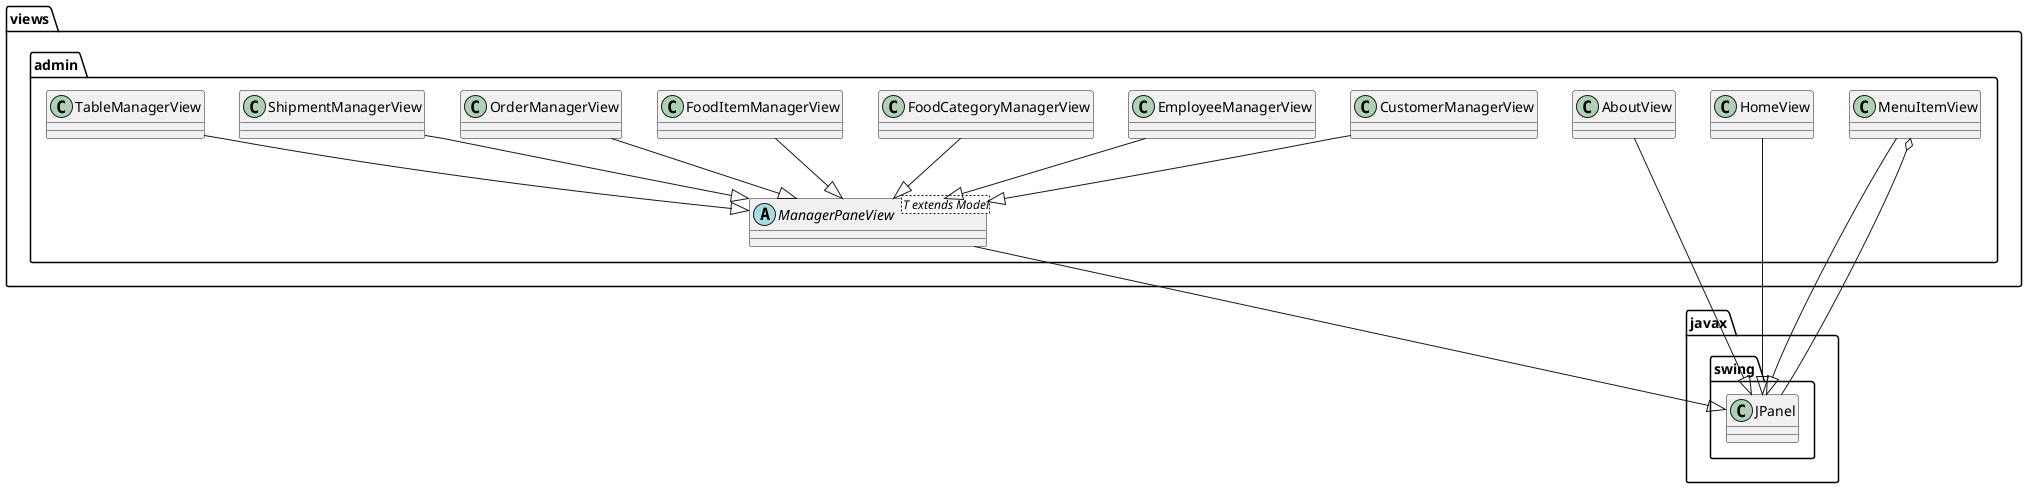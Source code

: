 @startuml
package views.admin {
    abstract class ManagerPaneView<T extends Model> {

    }
    class AboutView
    class HomeView
    
    class CustomerManagerView {

    }

    class EmployeeManagerView {

    }

    class FoodCategoryManagerView {

    }

    class FoodItemManagerView {

    }

    class OrderManagerView {

    }

    class ShipmentManagerView {

    }

    class TableManagerView {

    }
    class MenuItemView {
    }
}
views.admin.ManagerPaneView --|> javax.swing.JPanel

views.admin.CustomerManagerView --|> views.admin.ManagerPaneView
views.admin.EmployeeManagerView --|> views.admin.ManagerPaneView
views.admin.FoodCategoryManagerView --|> views.admin.ManagerPaneView
views.admin.FoodItemManagerView --|> views.admin.ManagerPaneView
views.admin.OrderManagerView --|> views.admin.ManagerPaneView
views.admin.ShipmentManagerView --|> views.admin.ManagerPaneView
views.admin.TableManagerView --|> views.admin.ManagerPaneView
views.admin.HomeView --|> javax.swing.JPanel
views.admin.AboutView --|> javax.swing.JPanel

views.admin.MenuItemView --|> javax.swing.JPanel
views.admin.MenuItemView o-- javax.swing.JPanel
@enduml